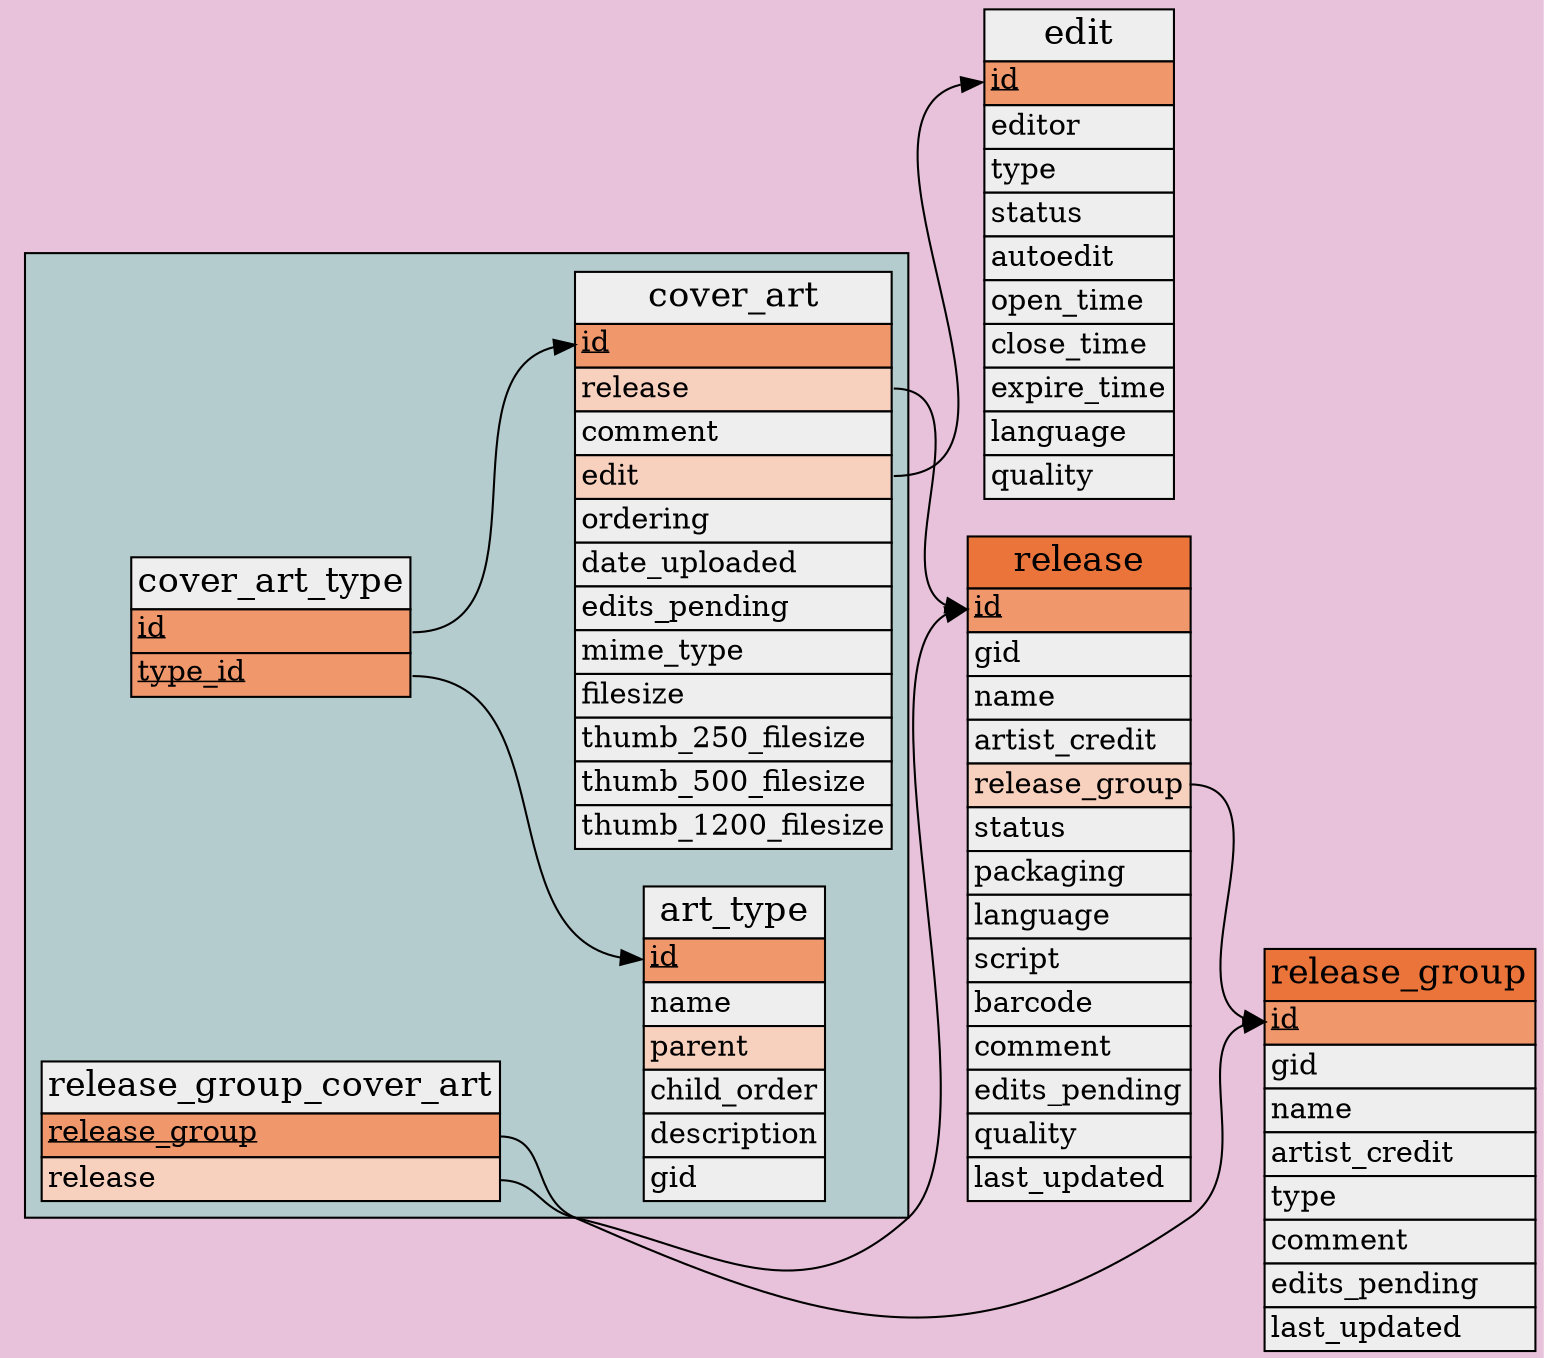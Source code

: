 // Automatically generated, do not edit.
// - Database schema sequence: 30
digraph cover_art_details {
    tooltip = "Tables for cover art"
    graph [
        bgcolor = "#e8c2da"
        concentrate = true
        pack = true
        rankdir = "LR"
    ];
    node [
        shape = plain
    ];

    // Tables
    "cover_art_archive.art_type" [
        label = <
            <table border="0" cellspacing="0" cellborder="1">
                <tr><td bgcolor="#eeeeee"><font point-size="17">art_type</font></td></tr>
                <tr><td bgcolor="#f0976c" align="left" port="id"><font point-size="14"><u>id</u></font></td></tr>
                <tr><td bgcolor="#eeeeee" align="left" port="name"><font point-size="14">name</font></td></tr>
                <tr><td bgcolor="#f8d1be" align="left" port="parent"><font point-size="14">parent</font></td></tr>
                <tr><td bgcolor="#eeeeee" align="left" port="child_order"><font point-size="14">child_order</font></td></tr>
                <tr><td bgcolor="#eeeeee" align="left" port="description"><font point-size="14">description</font></td></tr>
                <tr><td bgcolor="#eeeeee" align="left" port="gid"><font point-size="14">gid</font></td></tr>
            </table>
        >
    ];
    "cover_art_archive.cover_art" [
        label = <
            <table border="0" cellspacing="0" cellborder="1">
                <tr><td bgcolor="#eeeeee"><font point-size="17">cover_art</font></td></tr>
                <tr><td bgcolor="#f0976c" align="left" port="id"><font point-size="14"><u>id</u></font></td></tr>
                <tr><td bgcolor="#f8d1be" align="left" port="release"><font point-size="14">release</font></td></tr>
                <tr><td bgcolor="#eeeeee" align="left" port="comment"><font point-size="14">comment</font></td></tr>
                <tr><td bgcolor="#f8d1be" align="left" port="edit"><font point-size="14">edit</font></td></tr>
                <tr><td bgcolor="#eeeeee" align="left" port="ordering"><font point-size="14">ordering</font></td></tr>
                <tr><td bgcolor="#eeeeee" align="left" port="date_uploaded"><font point-size="14">date_uploaded</font></td></tr>
                <tr><td bgcolor="#eeeeee" align="left" port="edits_pending"><font point-size="14">edits_pending</font></td></tr>
                <tr><td bgcolor="#eeeeee" align="left" port="mime_type"><font point-size="14">mime_type</font></td></tr>
                <tr><td bgcolor="#eeeeee" align="left" port="filesize"><font point-size="14">filesize</font></td></tr>
                <tr><td bgcolor="#eeeeee" align="left" port="thumb_250_filesize"><font point-size="14">thumb_250_filesize</font></td></tr>
                <tr><td bgcolor="#eeeeee" align="left" port="thumb_500_filesize"><font point-size="14">thumb_500_filesize</font></td></tr>
                <tr><td bgcolor="#eeeeee" align="left" port="thumb_1200_filesize"><font point-size="14">thumb_1200_filesize</font></td></tr>
            </table>
        >
    ];
    "cover_art_archive.cover_art_type" [
        label = <
            <table border="0" cellspacing="0" cellborder="1">
                <tr><td bgcolor="#eeeeee"><font point-size="17">cover_art_type</font></td></tr>
                <tr><td bgcolor="#f0976c" align="left" port="id"><font point-size="14"><u>id</u></font></td></tr>
                <tr><td bgcolor="#f0976c" align="left" port="type_id"><font point-size="14"><u>type_id</u></font></td></tr>
            </table>
        >
    ];
    "cover_art_archive.release_group_cover_art" [
        label = <
            <table border="0" cellspacing="0" cellborder="1">
                <tr><td bgcolor="#eeeeee"><font point-size="17">release_group_cover_art</font></td></tr>
                <tr><td bgcolor="#f0976c" align="left" port="release_group"><font point-size="14"><u>release_group</u></font></td></tr>
                <tr><td bgcolor="#f8d1be" align="left" port="release"><font point-size="14">release</font></td></tr>
            </table>
        >
    ];
    "musicbrainz.edit" [
        label = <
            <table border="0" cellspacing="0" cellborder="1">
                <tr><td bgcolor="#eeeeee"><font point-size="17">edit</font></td></tr>
                <tr><td bgcolor="#f0976c" align="left" port="id"><font point-size="14"><u>id</u></font></td></tr>
                <tr><td bgcolor="#eeeeee" align="left" port="editor"><font point-size="14">editor</font></td></tr>
                <tr><td bgcolor="#eeeeee" align="left" port="type"><font point-size="14">type</font></td></tr>
                <tr><td bgcolor="#eeeeee" align="left" port="status"><font point-size="14">status</font></td></tr>
                <tr><td bgcolor="#eeeeee" align="left" port="autoedit"><font point-size="14">autoedit</font></td></tr>
                <tr><td bgcolor="#eeeeee" align="left" port="open_time"><font point-size="14">open_time</font></td></tr>
                <tr><td bgcolor="#eeeeee" align="left" port="close_time"><font point-size="14">close_time</font></td></tr>
                <tr><td bgcolor="#eeeeee" align="left" port="expire_time"><font point-size="14">expire_time</font></td></tr>
                <tr><td bgcolor="#eeeeee" align="left" port="language"><font point-size="14">language</font></td></tr>
                <tr><td bgcolor="#eeeeee" align="left" port="quality"><font point-size="14">quality</font></td></tr>
            </table>
        >
    ];
    "musicbrainz.release" [
        label = <
            <table border="0" cellspacing="0" cellborder="1">
                <tr><td bgcolor="#eb743b"><font point-size="17">release</font></td></tr>
                <tr><td bgcolor="#f0976c" align="left" port="id"><font point-size="14"><u>id</u></font></td></tr>
                <tr><td bgcolor="#eeeeee" align="left" port="gid"><font point-size="14">gid</font></td></tr>
                <tr><td bgcolor="#eeeeee" align="left" port="name"><font point-size="14">name</font></td></tr>
                <tr><td bgcolor="#eeeeee" align="left" port="artist_credit"><font point-size="14">artist_credit</font></td></tr>
                <tr><td bgcolor="#f8d1be" align="left" port="release_group"><font point-size="14">release_group</font></td></tr>
                <tr><td bgcolor="#eeeeee" align="left" port="status"><font point-size="14">status</font></td></tr>
                <tr><td bgcolor="#eeeeee" align="left" port="packaging"><font point-size="14">packaging</font></td></tr>
                <tr><td bgcolor="#eeeeee" align="left" port="language"><font point-size="14">language</font></td></tr>
                <tr><td bgcolor="#eeeeee" align="left" port="script"><font point-size="14">script</font></td></tr>
                <tr><td bgcolor="#eeeeee" align="left" port="barcode"><font point-size="14">barcode</font></td></tr>
                <tr><td bgcolor="#eeeeee" align="left" port="comment"><font point-size="14">comment</font></td></tr>
                <tr><td bgcolor="#eeeeee" align="left" port="edits_pending"><font point-size="14">edits_pending</font></td></tr>
                <tr><td bgcolor="#eeeeee" align="left" port="quality"><font point-size="14">quality</font></td></tr>
                <tr><td bgcolor="#eeeeee" align="left" port="last_updated"><font point-size="14">last_updated</font></td></tr>
            </table>
        >
    ];
    "musicbrainz.release_group" [
        label = <
            <table border="0" cellspacing="0" cellborder="1">
                <tr><td bgcolor="#eb743b"><font point-size="17">release_group</font></td></tr>
                <tr><td bgcolor="#f0976c" align="left" port="id"><font point-size="14"><u>id</u></font></td></tr>
                <tr><td bgcolor="#eeeeee" align="left" port="gid"><font point-size="14">gid</font></td></tr>
                <tr><td bgcolor="#eeeeee" align="left" port="name"><font point-size="14">name</font></td></tr>
                <tr><td bgcolor="#eeeeee" align="left" port="artist_credit"><font point-size="14">artist_credit</font></td></tr>
                <tr><td bgcolor="#eeeeee" align="left" port="type"><font point-size="14">type</font></td></tr>
                <tr><td bgcolor="#eeeeee" align="left" port="comment"><font point-size="14">comment</font></td></tr>
                <tr><td bgcolor="#eeeeee" align="left" port="edits_pending"><font point-size="14">edits_pending</font></td></tr>
                <tr><td bgcolor="#eeeeee" align="left" port="last_updated"><font point-size="14">last_updated</font></td></tr>
            </table>
        >
    ];

  // Schemas other than 'musicbrainz'
    subgraph cluster_cover_art_archive {
        bgcolor = "#b5ccce"

        "cover_art_archive.art_type";
        "cover_art_archive.cover_art";
        "cover_art_archive.cover_art_type";
        "cover_art_archive.release_group_cover_art";
    }

    // References
    "cover_art_archive.cover_art":"release" -> "musicbrainz.release":"id"
    "cover_art_archive.cover_art":"edit" -> "musicbrainz.edit":"id"
    "cover_art_archive.cover_art_type":"id" -> "cover_art_archive.cover_art":"id"
    "cover_art_archive.cover_art_type":"type_id" -> "cover_art_archive.art_type":"id"
    "cover_art_archive.release_group_cover_art":"release_group" -> "musicbrainz.release_group":"id"
    "cover_art_archive.release_group_cover_art":"release" -> "musicbrainz.release":"id"
    "musicbrainz.release":"release_group" -> "musicbrainz.release_group":"id"
}
